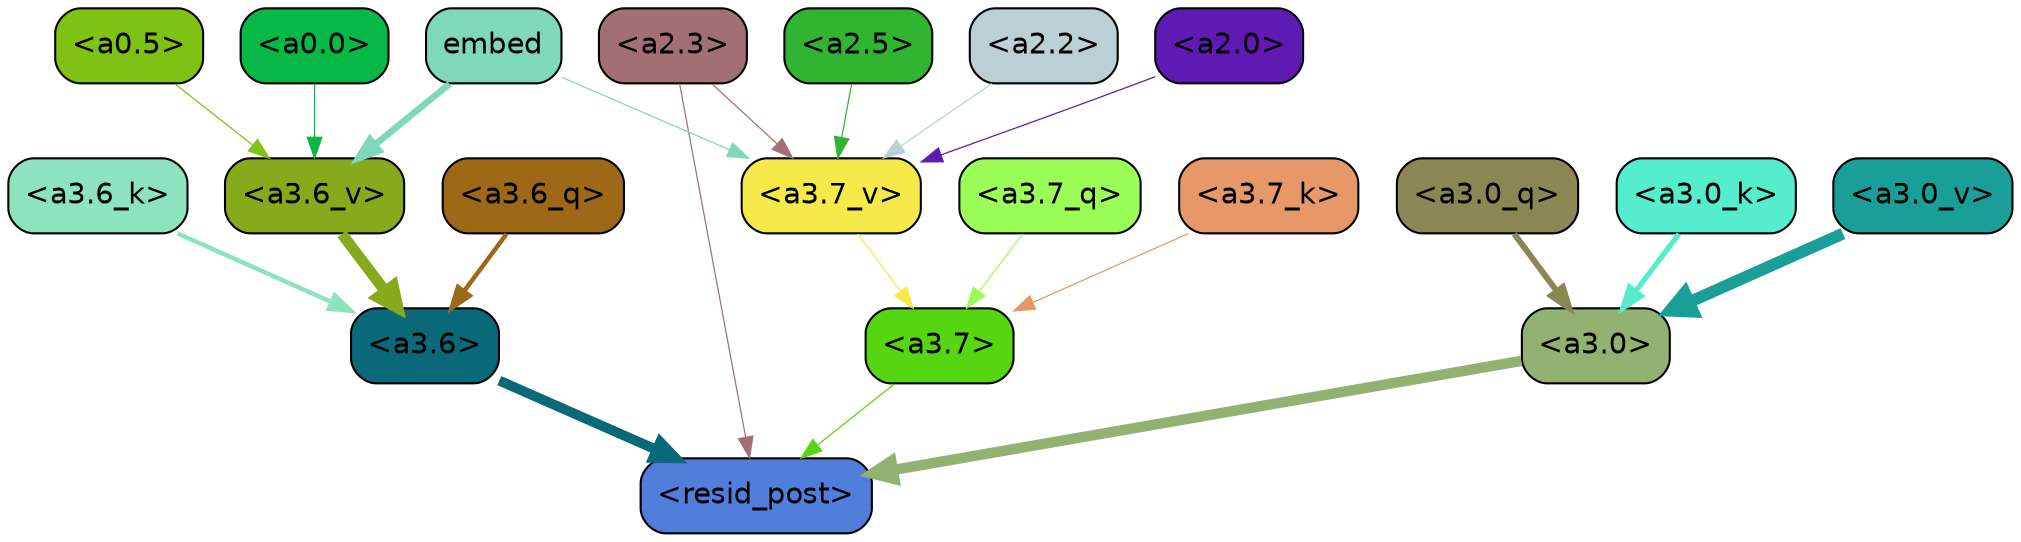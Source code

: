 strict digraph "" {
	graph [bgcolor=transparent,
		layout=dot,
		overlap=false,
		splines=true
	];
	"<a3.7>"	[color=black,
		fillcolor="#56d610",
		fontname=Helvetica,
		shape=box,
		style="filled, rounded"];
	"<resid_post>"	[color=black,
		fillcolor="#517edb",
		fontname=Helvetica,
		shape=box,
		style="filled, rounded"];
	"<a3.7>" -> "<resid_post>"	[color="#56d610",
		penwidth=0.6];
	"<a3.6>"	[color=black,
		fillcolor="#096978",
		fontname=Helvetica,
		shape=box,
		style="filled, rounded"];
	"<a3.6>" -> "<resid_post>"	[color="#096978",
		penwidth=4.749041676521301];
	"<a3.0>"	[color=black,
		fillcolor="#92b271",
		fontname=Helvetica,
		shape=box,
		style="filled, rounded"];
	"<a3.0>" -> "<resid_post>"	[color="#92b271",
		penwidth=5.004215121269226];
	"<a2.3>"	[color=black,
		fillcolor="#a27074",
		fontname=Helvetica,
		shape=box,
		style="filled, rounded"];
	"<a2.3>" -> "<resid_post>"	[color="#a27074",
		penwidth=0.6];
	"<a3.7_v>"	[color=black,
		fillcolor="#f6ea4a",
		fontname=Helvetica,
		shape=box,
		style="filled, rounded"];
	"<a2.3>" -> "<a3.7_v>"	[color="#a27074",
		penwidth=0.6];
	"<a3.7_q>"	[color=black,
		fillcolor="#9afe57",
		fontname=Helvetica,
		shape=box,
		style="filled, rounded"];
	"<a3.7_q>" -> "<a3.7>"	[color="#9afe57",
		penwidth=0.6];
	"<a3.6_q>"	[color=black,
		fillcolor="#9d6916",
		fontname=Helvetica,
		shape=box,
		style="filled, rounded"];
	"<a3.6_q>" -> "<a3.6>"	[color="#9d6916",
		penwidth=2.160832464694977];
	"<a3.0_q>"	[color=black,
		fillcolor="#8a8755",
		fontname=Helvetica,
		shape=box,
		style="filled, rounded"];
	"<a3.0_q>" -> "<a3.0>"	[color="#8a8755",
		penwidth=2.870753765106201];
	"<a3.7_k>"	[color=black,
		fillcolor="#e69868",
		fontname=Helvetica,
		shape=box,
		style="filled, rounded"];
	"<a3.7_k>" -> "<a3.7>"	[color="#e69868",
		penwidth=0.6];
	"<a3.6_k>"	[color=black,
		fillcolor="#8de3bd",
		fontname=Helvetica,
		shape=box,
		style="filled, rounded"];
	"<a3.6_k>" -> "<a3.6>"	[color="#8de3bd",
		penwidth=2.13908451795578];
	"<a3.0_k>"	[color=black,
		fillcolor="#54edce",
		fontname=Helvetica,
		shape=box,
		style="filled, rounded"];
	"<a3.0_k>" -> "<a3.0>"	[color="#54edce",
		penwidth=2.520303964614868];
	"<a3.7_v>" -> "<a3.7>"	[color="#f6ea4a",
		penwidth=0.6];
	"<a3.6_v>"	[color=black,
		fillcolor="#86aa1c",
		fontname=Helvetica,
		shape=box,
		style="filled, rounded"];
	"<a3.6_v>" -> "<a3.6>"	[color="#86aa1c",
		penwidth=5.297133803367615];
	"<a3.0_v>"	[color=black,
		fillcolor="#199e98",
		fontname=Helvetica,
		shape=box,
		style="filled, rounded"];
	"<a3.0_v>" -> "<a3.0>"	[color="#199e98",
		penwidth=5.680712580680847];
	"<a2.5>"	[color=black,
		fillcolor="#31b431",
		fontname=Helvetica,
		shape=box,
		style="filled, rounded"];
	"<a2.5>" -> "<a3.7_v>"	[color="#31b431",
		penwidth=0.6];
	"<a2.2>"	[color=black,
		fillcolor="#bbd0d4",
		fontname=Helvetica,
		shape=box,
		style="filled, rounded"];
	"<a2.2>" -> "<a3.7_v>"	[color="#bbd0d4",
		penwidth=0.6];
	"<a2.0>"	[color=black,
		fillcolor="#5e1ab2",
		fontname=Helvetica,
		shape=box,
		style="filled, rounded"];
	"<a2.0>" -> "<a3.7_v>"	[color="#5e1ab2",
		penwidth=0.6];
	embed	[color=black,
		fillcolor="#7fd8ba",
		fontname=Helvetica,
		shape=box,
		style="filled, rounded"];
	embed -> "<a3.7_v>"	[color="#7fd8ba",
		penwidth=0.6];
	embed -> "<a3.6_v>"	[color="#7fd8ba",
		penwidth=3.1808209121227264];
	"<a0.5>"	[color=black,
		fillcolor="#7fc213",
		fontname=Helvetica,
		shape=box,
		style="filled, rounded"];
	"<a0.5>" -> "<a3.6_v>"	[color="#7fc213",
		penwidth=0.6];
	"<a0.0>"	[color=black,
		fillcolor="#07b847",
		fontname=Helvetica,
		shape=box,
		style="filled, rounded"];
	"<a0.0>" -> "<a3.6_v>"	[color="#07b847",
		penwidth=0.6];
}
